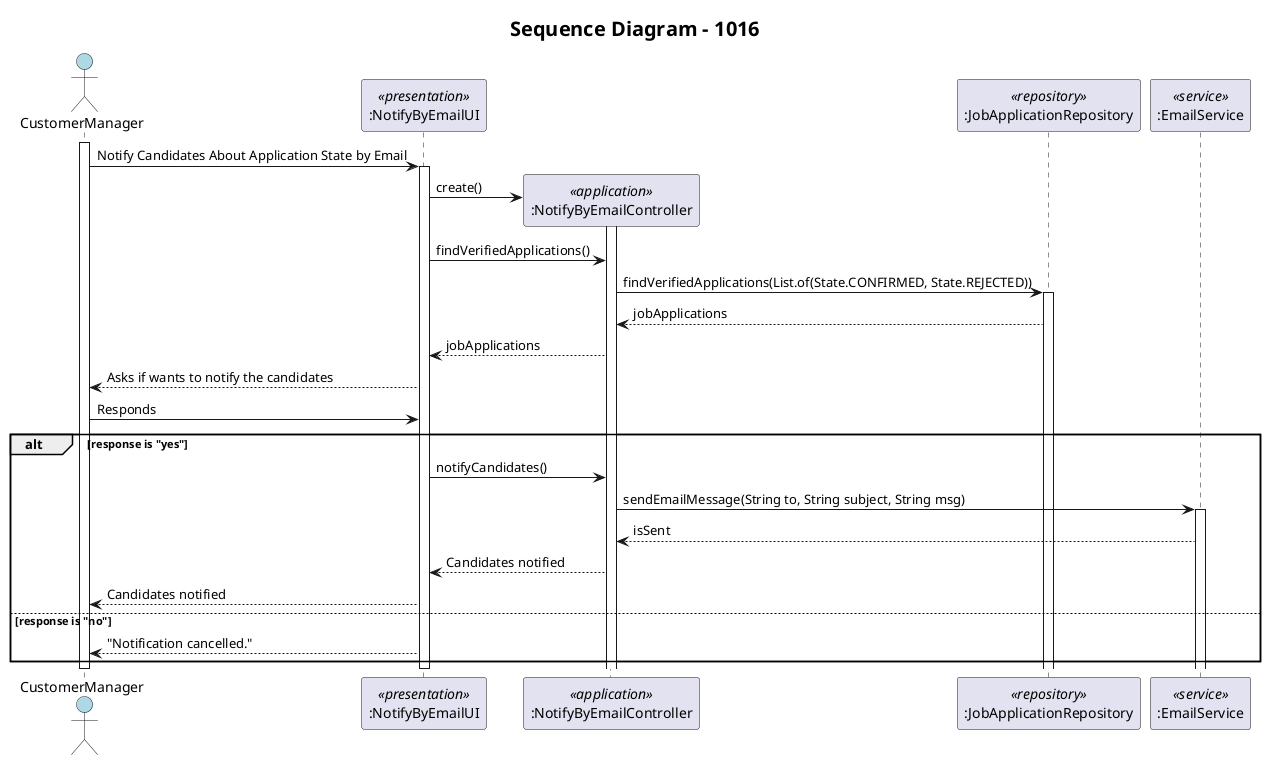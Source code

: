 @startuml

title Sequence Diagram - Notify by Email
title <size:20>Sequence Diagram - 1016</size>

'http://plantuml.com/skinparam.html
skinparam monochrome false
skinparam packageStyle rect
skinparam defaultFontName FG Virgil
skinparam shadowing false

actor CustomerManager as Actor #lightblue
participant ":NotifyByEmailUI" as UI <<presentation>>
participant ":NotifyByEmailController" as Controller <<application>>
participant ":JobApplicationRepository" as JobApplicationRepository <<repository>>
participant ":EmailService" as EmailService <<service>>

activate Actor
Actor -> UI: Notify Candidates About Application State by Email

activate UI
    UI -> Controller**: create()

    activate Controller

    UI -> Controller: findVerifiedApplications()
        Controller -> JobApplicationRepository: findVerifiedApplications(List.of(State.CONFIRMED, State.REJECTED))
        activate JobApplicationRepository
        JobApplicationRepository-->Controller: jobApplications
        Controller-->UI: jobApplications
        UI-->Actor: Asks if wants to notify the candidates
        Actor->UI: Responds
        alt response is "yes"
            UI -> Controller: notifyCandidates()
            Controller -> EmailService: sendEmailMessage(String to, String subject, String msg)
            activate EmailService

            EmailService --> Controller: isSent
            Controller --> UI : Candidates notified
            UI --> Actor: Candidates notified
        else response is "no"
            UI --> Actor: "Notification cancelled."
        end

    deactivate UI
    deactivate Actor
@enduml
